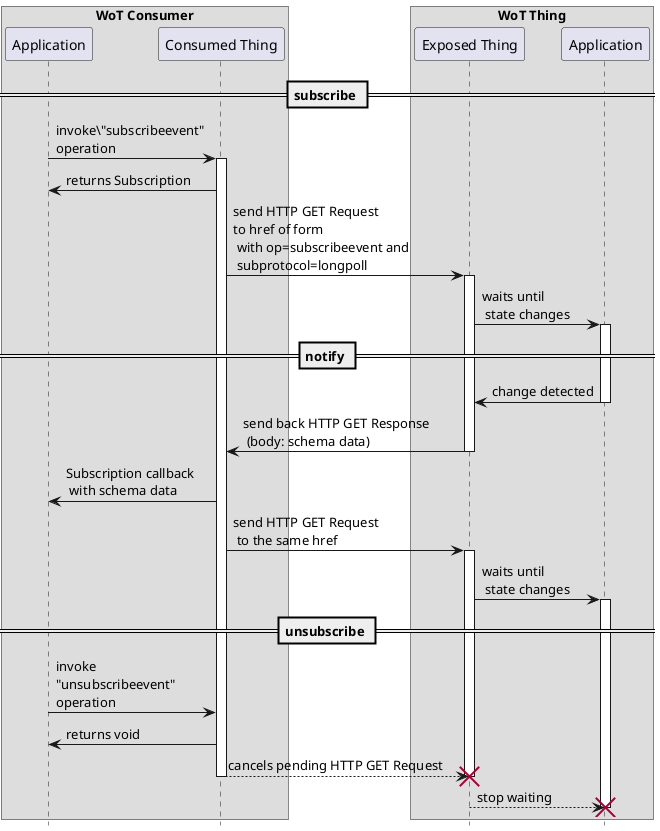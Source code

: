 @startuml
hide footbox

box "WoT Consumer"
participant "Application" as AP
participant "Consumed Thing" as SA
end box

box "WoT Thing"
participant "Exposed Thing" as WS
participant "Application" as DC
end box

== subscribe ==

AP  -> SA: invoke\"subscribeevent"\noperation
activate SA
SA  -> AP: returns Subscription
SA  -> WS: send HTTP GET Request\nto href of form\n with op=subscribeevent and\n subprotocol=longpoll
activate WS
WS  -> DC: waits until\n state changes
activate DC

== notify ==

DC  -> WS: change detected
deactivate DC
WS  -> SA: send back HTTP GET Response\n (body: schema data)
deactivate WS
SA  -> AP: Subscription callback\n with schema data
SA  -> WS: send HTTP GET Request\n to the same href 
activate WS
WS  -> DC: waits until\n state changes
activate DC

== unsubscribe ==

AP  -> SA: invoke\n"unsubscribeevent"\noperation
SA  -> AP: returns void
SA --> WS: cancels pending HTTP GET Request
deactivate SA
destroy WS
WS --> DC: stop waiting
destroy DC
@enduml

